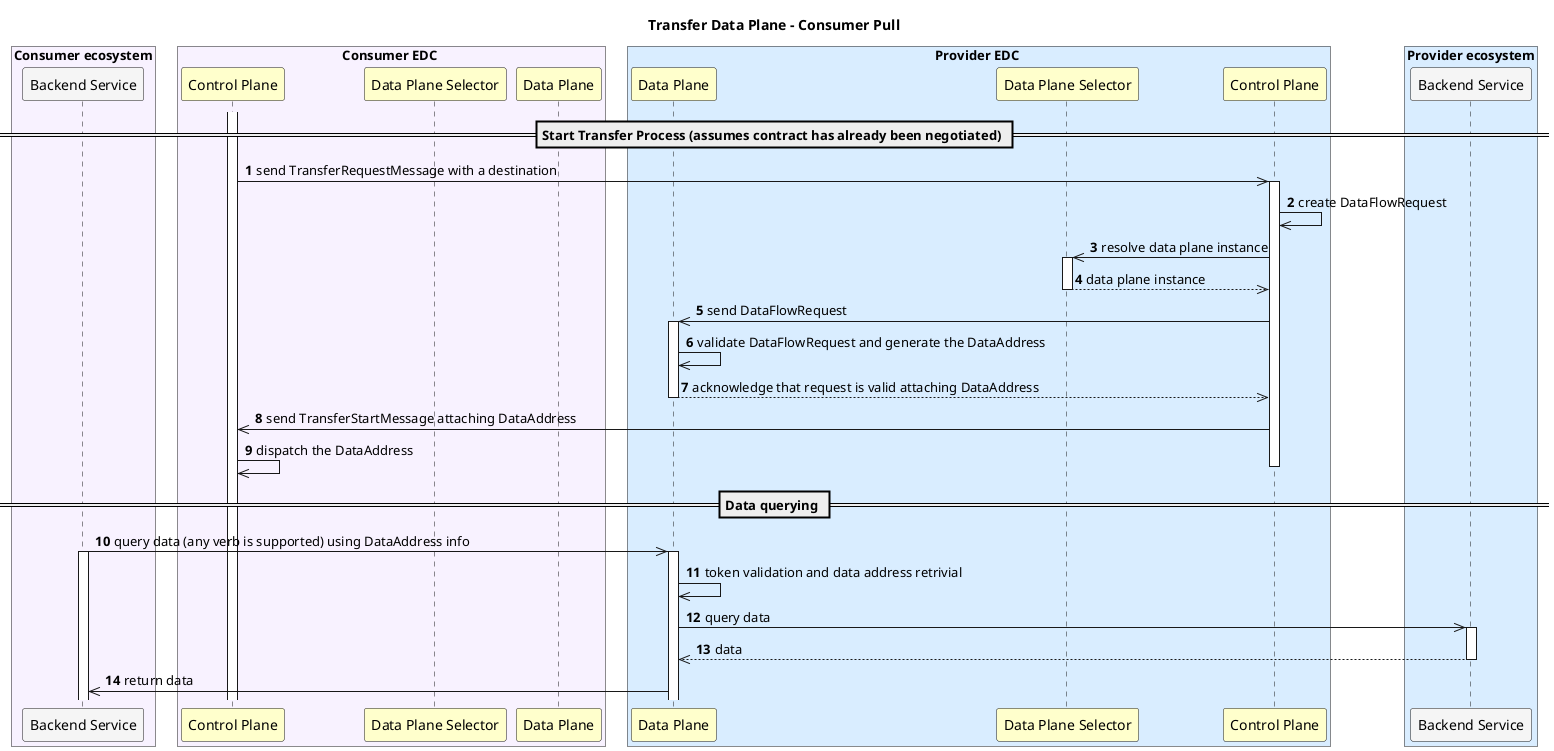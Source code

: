 '
'  Copyright (c) 2022 Amadeus
'
'  This program and the accompanying materials are made available under the
'  terms of the Apache License, Version 2.0 which is available at
'  https://www.apache.org/licenses/LICENSE-2.0
'
'  SPDX-License-Identifier: Apache-2.0
'
'  Contributors:
'      Amadeus - Initial Version
'

@startuml


skinParam NoteBackgroundColor WhiteSmoke
skinParam NoteFontColor Black
skinParam ParticipantBackgroundColor WhiteSmoke
skinParam ActorBackgroundColor WhiteSmoke
skinParam AgentBackgroundColor White
skinParam AgentBorderColor SkyBlue
skinparam shadowing false
skinparam BoxPadding 10

!define ConsumerColor f8f2ff
!define ProviderColor d9edff
!define WarningColor Business
!define LeadColor Technology

autonumber

box "Consumer ecosystem" #ConsumerColor
    participant CBE as "Backend Service"
end box

box Consumer EDC #ConsumerColor
    participant CCP as "Control Plane" #Business
    participant CDPS as "Data Plane Selector" #Business
    participant CDP as "Data Plane" #Business
end box

box Provider EDC #ProviderColor
    participant PDP as "Data Plane" #Business
    participant PDPS as "Data Plane Selector" #Business
    participant PCP as "Control Plane" #Business
end box

box "Provider ecosystem" #ProviderColor
    participant PBE as "Backend Service"
end box

title
 **Transfer Data Plane - Consumer Pull**
end title
autonumber 1
== Start Transfer Process (assumes contract has already been negotiated) ==

activate CCP
CCP ->> PCP : send TransferRequestMessage with a destination
activate PCP
PCP ->> PCP : create DataFlowRequest
PCP ->> PDPS : resolve data plane instance
activate PDPS
PDPS -->> PCP : data plane instance
deactivate PDPS
PCP ->> PDP : send DataFlowRequest
activate PDP
PDP ->> PDP : validate DataFlowRequest and generate the DataAddress
PDP -->> PCP : acknowledge that request is valid attaching DataAddress
deactivate PDP
PCP ->> CCP : send TransferStartMessage attaching DataAddress
CCP ->> CCP : dispatch the DataAddress
deactivate PCP

== Data querying ==

CBE ->> PDP : query data (any verb is supported) using DataAddress info
activate CBE
activate PDP
PDP ->> PDP : token validation and data address retrivial
deactivate PCP
PDP ->> PBE : query data
activate PBE
return data
PDP ->> CBE : return data

@enduml